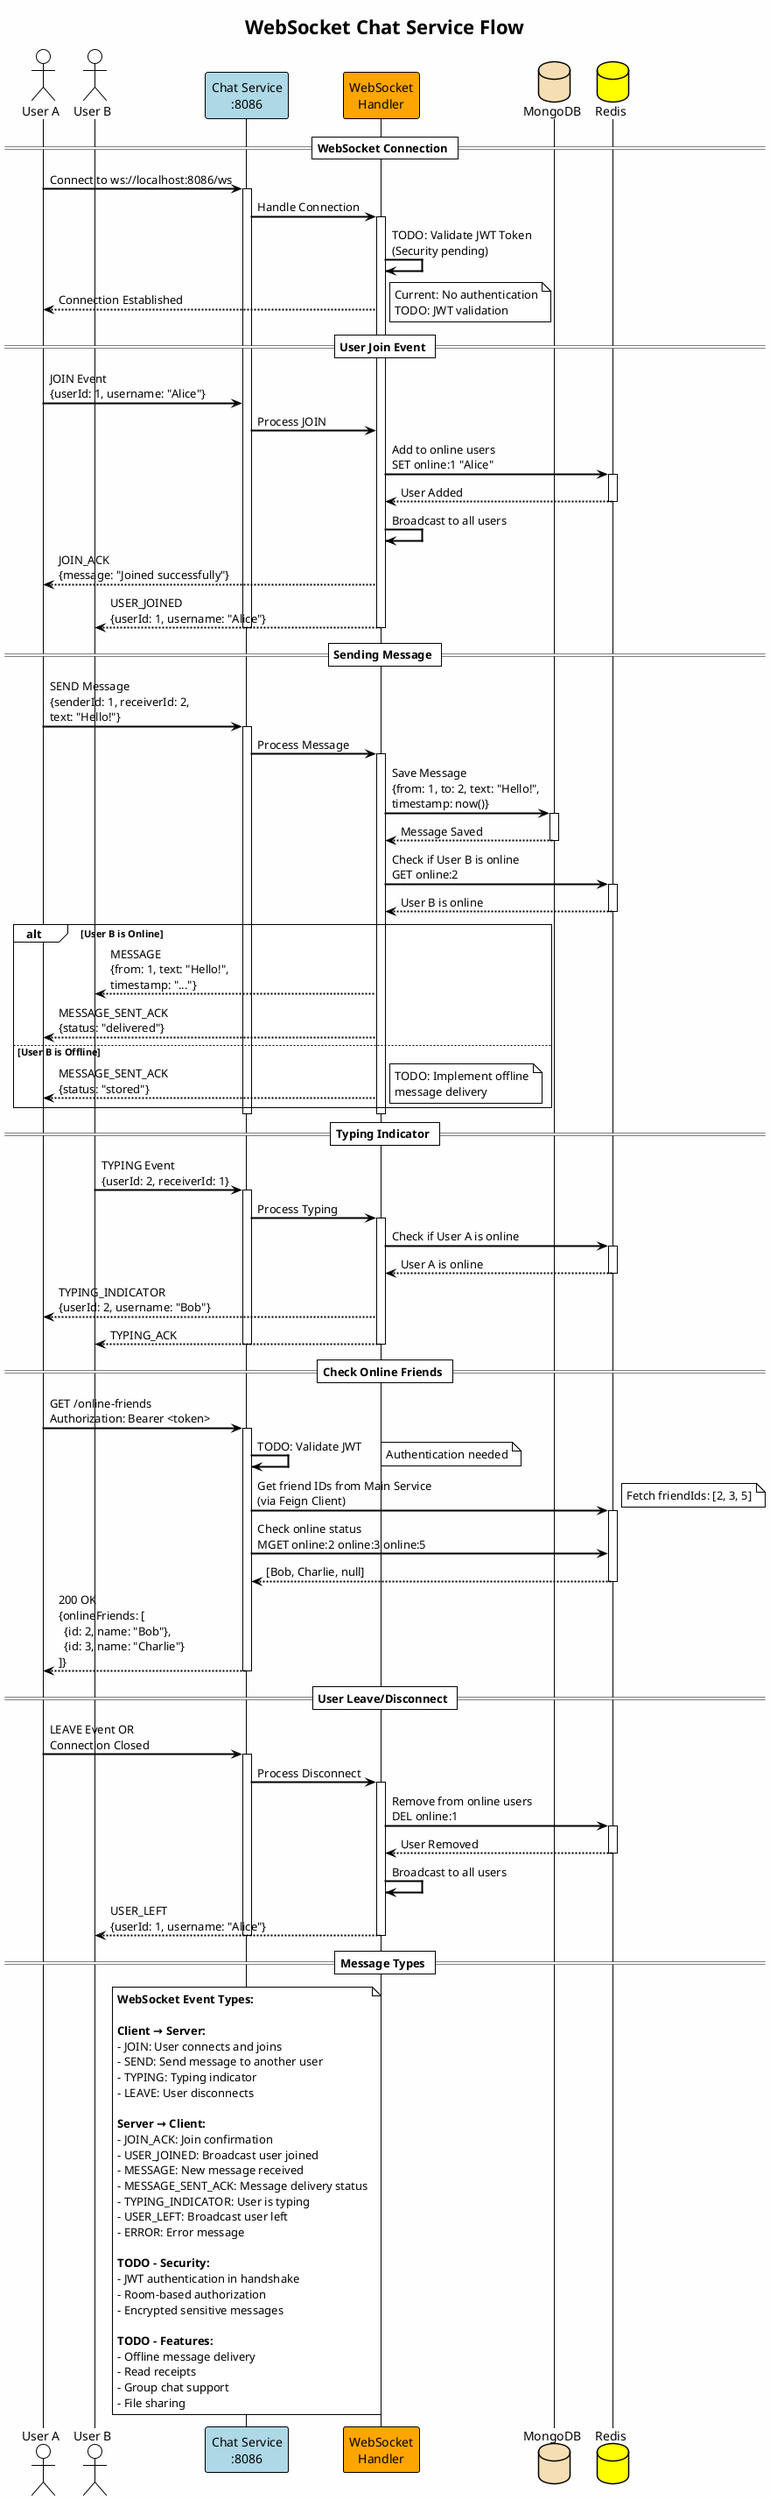 @startuml websocket-chat-flow
!theme plain

skinparam {
    backgroundColor #FEFEFE
    shadowing false
    sequenceArrowThickness 2
}

title WebSocket Chat Service Flow

actor "User A" as UserA
actor "User B" as UserB
participant "Chat Service\n:8086" as Chat #LightBlue
participant "WebSocket\nHandler" as WS #Orange
database "MongoDB" as Mongo #Wheat
database "Redis" as Redis #Yellow

== WebSocket Connection ==

UserA -> Chat : Connect to ws://localhost:8086/ws
activate Chat
Chat -> WS : Handle Connection
activate WS
WS -> WS : TODO: Validate JWT Token\n(Security pending)
WS --> UserA : Connection Established
note right: Current: No authentication\nTODO: JWT validation

== User Join Event ==

UserA -> Chat : JOIN Event\n{userId: 1, username: "Alice"}
Chat -> WS : Process JOIN
WS -> Redis : Add to online users\nSET online:1 "Alice"
activate Redis
Redis --> WS : User Added
deactivate Redis

WS -> WS : Broadcast to all users
WS --> UserA : JOIN_ACK\n{message: "Joined successfully"}
WS --> UserB : USER_JOINED\n{userId: 1, username: "Alice"}
deactivate WS
deactivate Chat

== Sending Message ==

UserA -> Chat : SEND Message\n{senderId: 1, receiverId: 2,\ntext: "Hello!"}
activate Chat
Chat -> WS : Process Message
activate WS

WS -> Mongo : Save Message\n{from: 1, to: 2, text: "Hello!",\ntimestamp: now()}
activate Mongo
Mongo --> WS : Message Saved
deactivate Mongo

WS -> Redis : Check if User B is online\nGET online:2
activate Redis
Redis --> WS : User B is online
deactivate Redis

alt User B is Online
    WS --> UserB : MESSAGE\n{from: 1, text: "Hello!",\ntimestamp: "..."}
    WS --> UserA : MESSAGE_SENT_ACK\n{status: "delivered"}
else User B is Offline
    WS --> UserA : MESSAGE_SENT_ACK\n{status: "stored"}
    note right: TODO: Implement offline\nmessage delivery
end

deactivate WS
deactivate Chat

== Typing Indicator ==

UserB -> Chat : TYPING Event\n{userId: 2, receiverId: 1}
activate Chat
Chat -> WS : Process Typing
activate WS

WS -> Redis : Check if User A is online
activate Redis
Redis --> WS : User A is online
deactivate Redis

WS --> UserA : TYPING_INDICATOR\n{userId: 2, username: "Bob"}
WS --> UserB : TYPING_ACK
deactivate WS
deactivate Chat

== Check Online Friends ==

UserA -> Chat : GET /online-friends\nAuthorization: Bearer <token>
activate Chat
Chat -> Chat : TODO: Validate JWT
note right: Authentication needed

Chat -> Redis : Get friend IDs from Main Service\n(via Feign Client)
activate Redis
note right: Fetch friendIds: [2, 3, 5]

Chat -> Redis : Check online status\nMGET online:2 online:3 online:5
Redis --> Chat : [Bob, Charlie, null]
deactivate Redis

Chat --> UserA : 200 OK\n{onlineFriends: [\n  {id: 2, name: "Bob"},\n  {id: 3, name: "Charlie"}\n]}
deactivate Chat

== User Leave/Disconnect ==

UserA -> Chat : LEAVE Event OR\nConnection Closed
activate Chat
Chat -> WS : Process Disconnect
activate WS

WS -> Redis : Remove from online users\nDEL online:1
activate Redis
Redis --> WS : User Removed
deactivate Redis

WS -> WS : Broadcast to all users
WS --> UserB : USER_LEFT\n{userId: 1, username: "Alice"}
deactivate WS
deactivate Chat

== Message Types ==

note over Chat
  **WebSocket Event Types:**

  **Client → Server:**
  - JOIN: User connects and joins
  - SEND: Send message to another user
  - TYPING: Typing indicator
  - LEAVE: User disconnects

  **Server → Client:**
  - JOIN_ACK: Join confirmation
  - USER_JOINED: Broadcast user joined
  - MESSAGE: New message received
  - MESSAGE_SENT_ACK: Message delivery status
  - TYPING_INDICATOR: User is typing
  - USER_LEFT: Broadcast user left
  - ERROR: Error message

  **TODO - Security:**
  - JWT authentication in handshake
  - Room-based authorization
  - Encrypted sensitive messages

  **TODO - Features:**
  - Offline message delivery
  - Read receipts
  - Group chat support
  - File sharing
end note

@enduml
